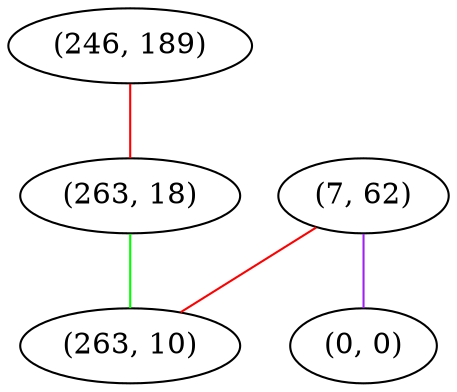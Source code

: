 graph "" {
"(246, 189)";
"(7, 62)";
"(0, 0)";
"(263, 18)";
"(263, 10)";
"(246, 189)" -- "(263, 18)"  [color=red, key=0, weight=1];
"(7, 62)" -- "(0, 0)"  [color=purple, key=0, weight=4];
"(7, 62)" -- "(263, 10)"  [color=red, key=0, weight=1];
"(263, 18)" -- "(263, 10)"  [color=green, key=0, weight=2];
}
